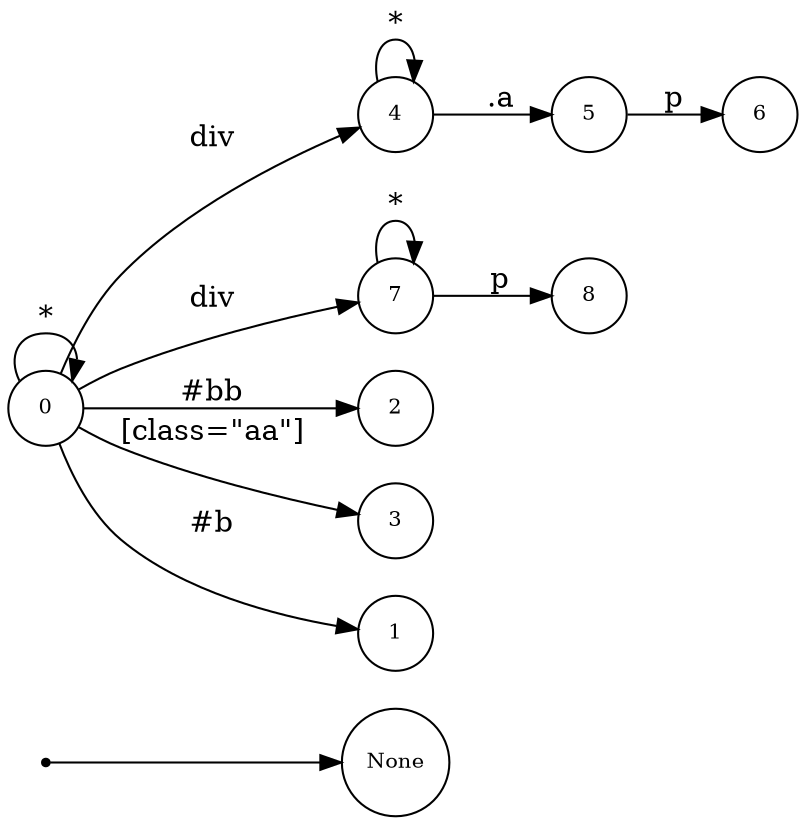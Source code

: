 digraph NFA {
  rankdir=LR;
  node [shape=circle, fontsize=10];
  __start [shape=point, label=""];
  __start -> None;
  8 [label="8"];
  5 [label="5"];
  4 [label="4"];
  7 [label="7"];
  2 [label="2"];
  6 [label="6"];
  3 [label="3"];
  0 [label="0"];
  1 [label="1"];
  { node [shape=doublecircle]; 1 2 3 6 8 }
  0 -> 0 [label="*"];
  0 -> 1 [label="#b"];
  0 -> 2 [label="#bb"];
  0 -> 3 [label="[class=\"aa\"]"];
  0 -> 4 [label="div"];
  4 -> 4 [label="*"];
  4 -> 5 [label=".a"];
  5 -> 6 [label="p"];
  0 -> 7 [label="div"];
  7 -> 7 [label="*"];
  7 -> 8 [label="p"];
}
